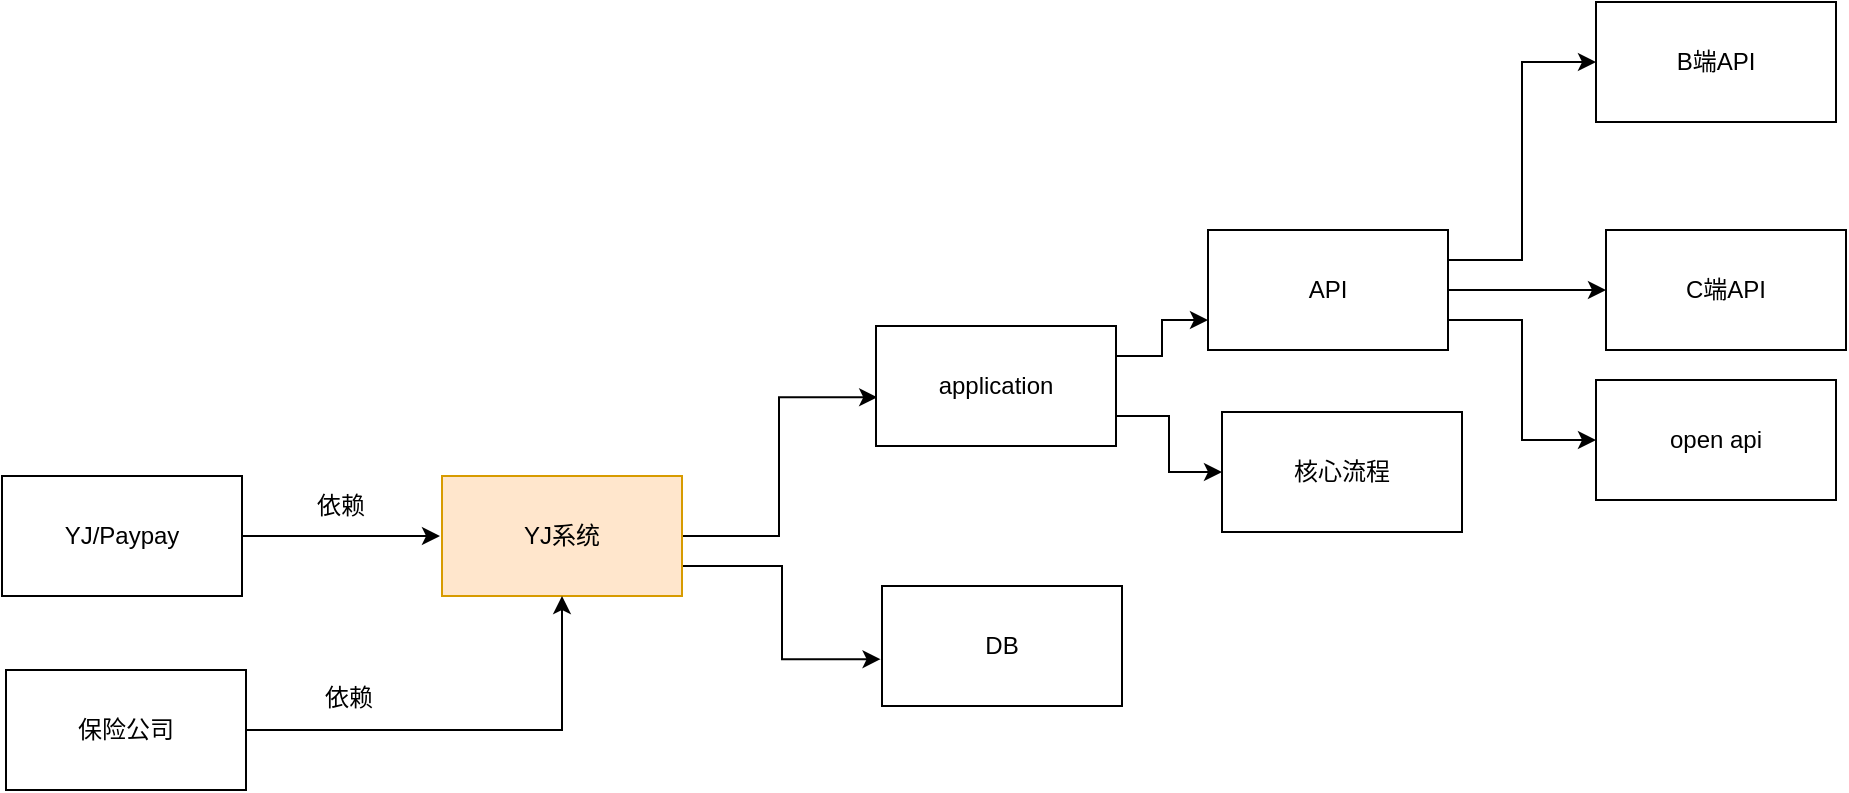 <mxfile version="14.7.7" type="github" pages="2">
  <diagram id="t5GjVfldcYekukq1vIuI" name="物理依赖架构">
    <mxGraphModel dx="1185" dy="1035" grid="0" gridSize="10" guides="1" tooltips="1" connect="1" arrows="1" fold="1" page="0" pageScale="1" pageWidth="827" pageHeight="1169" math="0" shadow="0">
      <root>
        <mxCell id="0" />
        <mxCell id="1" parent="0" />
        <mxCell id="MFfZAL01i-LXxOCBA8N4-4" style="edgeStyle=orthogonalEdgeStyle;rounded=0;orthogonalLoop=1;jettySize=auto;html=1;exitX=1;exitY=0.5;exitDx=0;exitDy=0;" edge="1" parent="1" source="MFfZAL01i-LXxOCBA8N4-1">
          <mxGeometry relative="1" as="geometry">
            <mxPoint x="314" y="-127" as="targetPoint" />
          </mxGeometry>
        </mxCell>
        <mxCell id="MFfZAL01i-LXxOCBA8N4-1" value="YJ/Paypay" style="rounded=0;whiteSpace=wrap;html=1;" vertex="1" parent="1">
          <mxGeometry x="95" y="-157" width="120" height="60" as="geometry" />
        </mxCell>
        <mxCell id="MFfZAL01i-LXxOCBA8N4-5" value="依赖" style="text;html=1;align=center;verticalAlign=middle;resizable=0;points=[];autosize=1;strokeColor=none;" vertex="1" parent="1">
          <mxGeometry x="247" y="-151" width="34" height="18" as="geometry" />
        </mxCell>
        <mxCell id="MFfZAL01i-LXxOCBA8N4-11" style="edgeStyle=orthogonalEdgeStyle;rounded=0;orthogonalLoop=1;jettySize=auto;html=1;exitX=1;exitY=0.5;exitDx=0;exitDy=0;entryX=0.005;entryY=0.594;entryDx=0;entryDy=0;entryPerimeter=0;" edge="1" parent="1" source="MFfZAL01i-LXxOCBA8N4-6" target="MFfZAL01i-LXxOCBA8N4-7">
          <mxGeometry relative="1" as="geometry" />
        </mxCell>
        <mxCell id="MFfZAL01i-LXxOCBA8N4-13" style="edgeStyle=orthogonalEdgeStyle;rounded=0;orthogonalLoop=1;jettySize=auto;html=1;exitX=1;exitY=0.75;exitDx=0;exitDy=0;entryX=-0.006;entryY=0.61;entryDx=0;entryDy=0;entryPerimeter=0;" edge="1" parent="1" source="MFfZAL01i-LXxOCBA8N4-6" target="MFfZAL01i-LXxOCBA8N4-12">
          <mxGeometry relative="1" as="geometry" />
        </mxCell>
        <mxCell id="MFfZAL01i-LXxOCBA8N4-6" value="YJ系统" style="rounded=0;whiteSpace=wrap;html=1;fillColor=#ffe6cc;strokeColor=#d79b00;" vertex="1" parent="1">
          <mxGeometry x="315" y="-157" width="120" height="60" as="geometry" />
        </mxCell>
        <mxCell id="MFfZAL01i-LXxOCBA8N4-15" style="edgeStyle=orthogonalEdgeStyle;rounded=0;orthogonalLoop=1;jettySize=auto;html=1;exitX=1;exitY=0.25;exitDx=0;exitDy=0;entryX=0;entryY=0.75;entryDx=0;entryDy=0;" edge="1" parent="1" source="MFfZAL01i-LXxOCBA8N4-7" target="MFfZAL01i-LXxOCBA8N4-14">
          <mxGeometry relative="1" as="geometry">
            <mxPoint x="660" y="-208" as="sourcePoint" />
          </mxGeometry>
        </mxCell>
        <mxCell id="MFfZAL01i-LXxOCBA8N4-17" style="edgeStyle=orthogonalEdgeStyle;rounded=0;orthogonalLoop=1;jettySize=auto;html=1;exitX=1;exitY=0.75;exitDx=0;exitDy=0;" edge="1" parent="1" source="MFfZAL01i-LXxOCBA8N4-7" target="MFfZAL01i-LXxOCBA8N4-16">
          <mxGeometry relative="1" as="geometry" />
        </mxCell>
        <mxCell id="MFfZAL01i-LXxOCBA8N4-7" value="application" style="rounded=0;whiteSpace=wrap;html=1;" vertex="1" parent="1">
          <mxGeometry x="532" y="-232" width="120" height="60" as="geometry" />
        </mxCell>
        <mxCell id="MFfZAL01i-LXxOCBA8N4-12" value="DB" style="rounded=0;whiteSpace=wrap;html=1;" vertex="1" parent="1">
          <mxGeometry x="535" y="-102" width="120" height="60" as="geometry" />
        </mxCell>
        <mxCell id="MFfZAL01i-LXxOCBA8N4-25" style="edgeStyle=orthogonalEdgeStyle;rounded=0;orthogonalLoop=1;jettySize=auto;html=1;exitX=1;exitY=0.75;exitDx=0;exitDy=0;entryX=0;entryY=0.5;entryDx=0;entryDy=0;" edge="1" parent="1" source="MFfZAL01i-LXxOCBA8N4-14" target="MFfZAL01i-LXxOCBA8N4-22">
          <mxGeometry relative="1" as="geometry" />
        </mxCell>
        <mxCell id="NwjevTR_-59aTeR9jvJ2-3" style="edgeStyle=orthogonalEdgeStyle;rounded=0;orthogonalLoop=1;jettySize=auto;html=1;exitX=1;exitY=0.25;exitDx=0;exitDy=0;entryX=0;entryY=0.5;entryDx=0;entryDy=0;" edge="1" parent="1" source="MFfZAL01i-LXxOCBA8N4-14" target="NwjevTR_-59aTeR9jvJ2-2">
          <mxGeometry relative="1" as="geometry" />
        </mxCell>
        <mxCell id="NwjevTR_-59aTeR9jvJ2-4" style="edgeStyle=orthogonalEdgeStyle;rounded=0;orthogonalLoop=1;jettySize=auto;html=1;exitX=1;exitY=0.5;exitDx=0;exitDy=0;" edge="1" parent="1" source="MFfZAL01i-LXxOCBA8N4-14" target="MFfZAL01i-LXxOCBA8N4-20">
          <mxGeometry relative="1" as="geometry" />
        </mxCell>
        <mxCell id="MFfZAL01i-LXxOCBA8N4-14" value="API" style="rounded=0;whiteSpace=wrap;html=1;" vertex="1" parent="1">
          <mxGeometry x="698" y="-280" width="120" height="60" as="geometry" />
        </mxCell>
        <mxCell id="MFfZAL01i-LXxOCBA8N4-16" value="核心流程" style="rounded=0;whiteSpace=wrap;html=1;" vertex="1" parent="1">
          <mxGeometry x="705" y="-189" width="120" height="60" as="geometry" />
        </mxCell>
        <mxCell id="MFfZAL01i-LXxOCBA8N4-20" value="C端API" style="rounded=0;whiteSpace=wrap;html=1;" vertex="1" parent="1">
          <mxGeometry x="897" y="-280" width="120" height="60" as="geometry" />
        </mxCell>
        <mxCell id="MFfZAL01i-LXxOCBA8N4-22" value="open api" style="rounded=0;whiteSpace=wrap;html=1;" vertex="1" parent="1">
          <mxGeometry x="892" y="-205" width="120" height="60" as="geometry" />
        </mxCell>
        <mxCell id="MFfZAL01i-LXxOCBA8N4-24" style="edgeStyle=orthogonalEdgeStyle;rounded=0;orthogonalLoop=1;jettySize=auto;html=1;exitX=1;exitY=0.5;exitDx=0;exitDy=0;" edge="1" parent="1" source="MFfZAL01i-LXxOCBA8N4-23" target="MFfZAL01i-LXxOCBA8N4-6">
          <mxGeometry relative="1" as="geometry" />
        </mxCell>
        <mxCell id="MFfZAL01i-LXxOCBA8N4-23" value="保险公司" style="rounded=0;whiteSpace=wrap;html=1;" vertex="1" parent="1">
          <mxGeometry x="97" y="-60" width="120" height="60" as="geometry" />
        </mxCell>
        <mxCell id="MFfZAL01i-LXxOCBA8N4-26" value="依赖" style="text;html=1;align=center;verticalAlign=middle;resizable=0;points=[];autosize=1;strokeColor=none;" vertex="1" parent="1">
          <mxGeometry x="251" y="-55" width="34" height="18" as="geometry" />
        </mxCell>
        <mxCell id="NwjevTR_-59aTeR9jvJ2-2" value="B端API" style="rounded=0;whiteSpace=wrap;html=1;" vertex="1" parent="1">
          <mxGeometry x="892" y="-394" width="120" height="60" as="geometry" />
        </mxCell>
      </root>
    </mxGraphModel>
  </diagram>
  <diagram id="i2KQ7U8RglF7_tFQbbL7" name="替换目标">
    <mxGraphModel dx="1422" dy="762" grid="0" gridSize="10" guides="1" tooltips="1" connect="1" arrows="1" fold="1" page="0" pageScale="1" pageWidth="827" pageHeight="1169" math="0" shadow="0">
      <root>
        <mxCell id="Go88u6RZjLPtAFgsJvF3-0" />
        <mxCell id="Go88u6RZjLPtAFgsJvF3-1" parent="Go88u6RZjLPtAFgsJvF3-0" />
      </root>
    </mxGraphModel>
  </diagram>
</mxfile>

